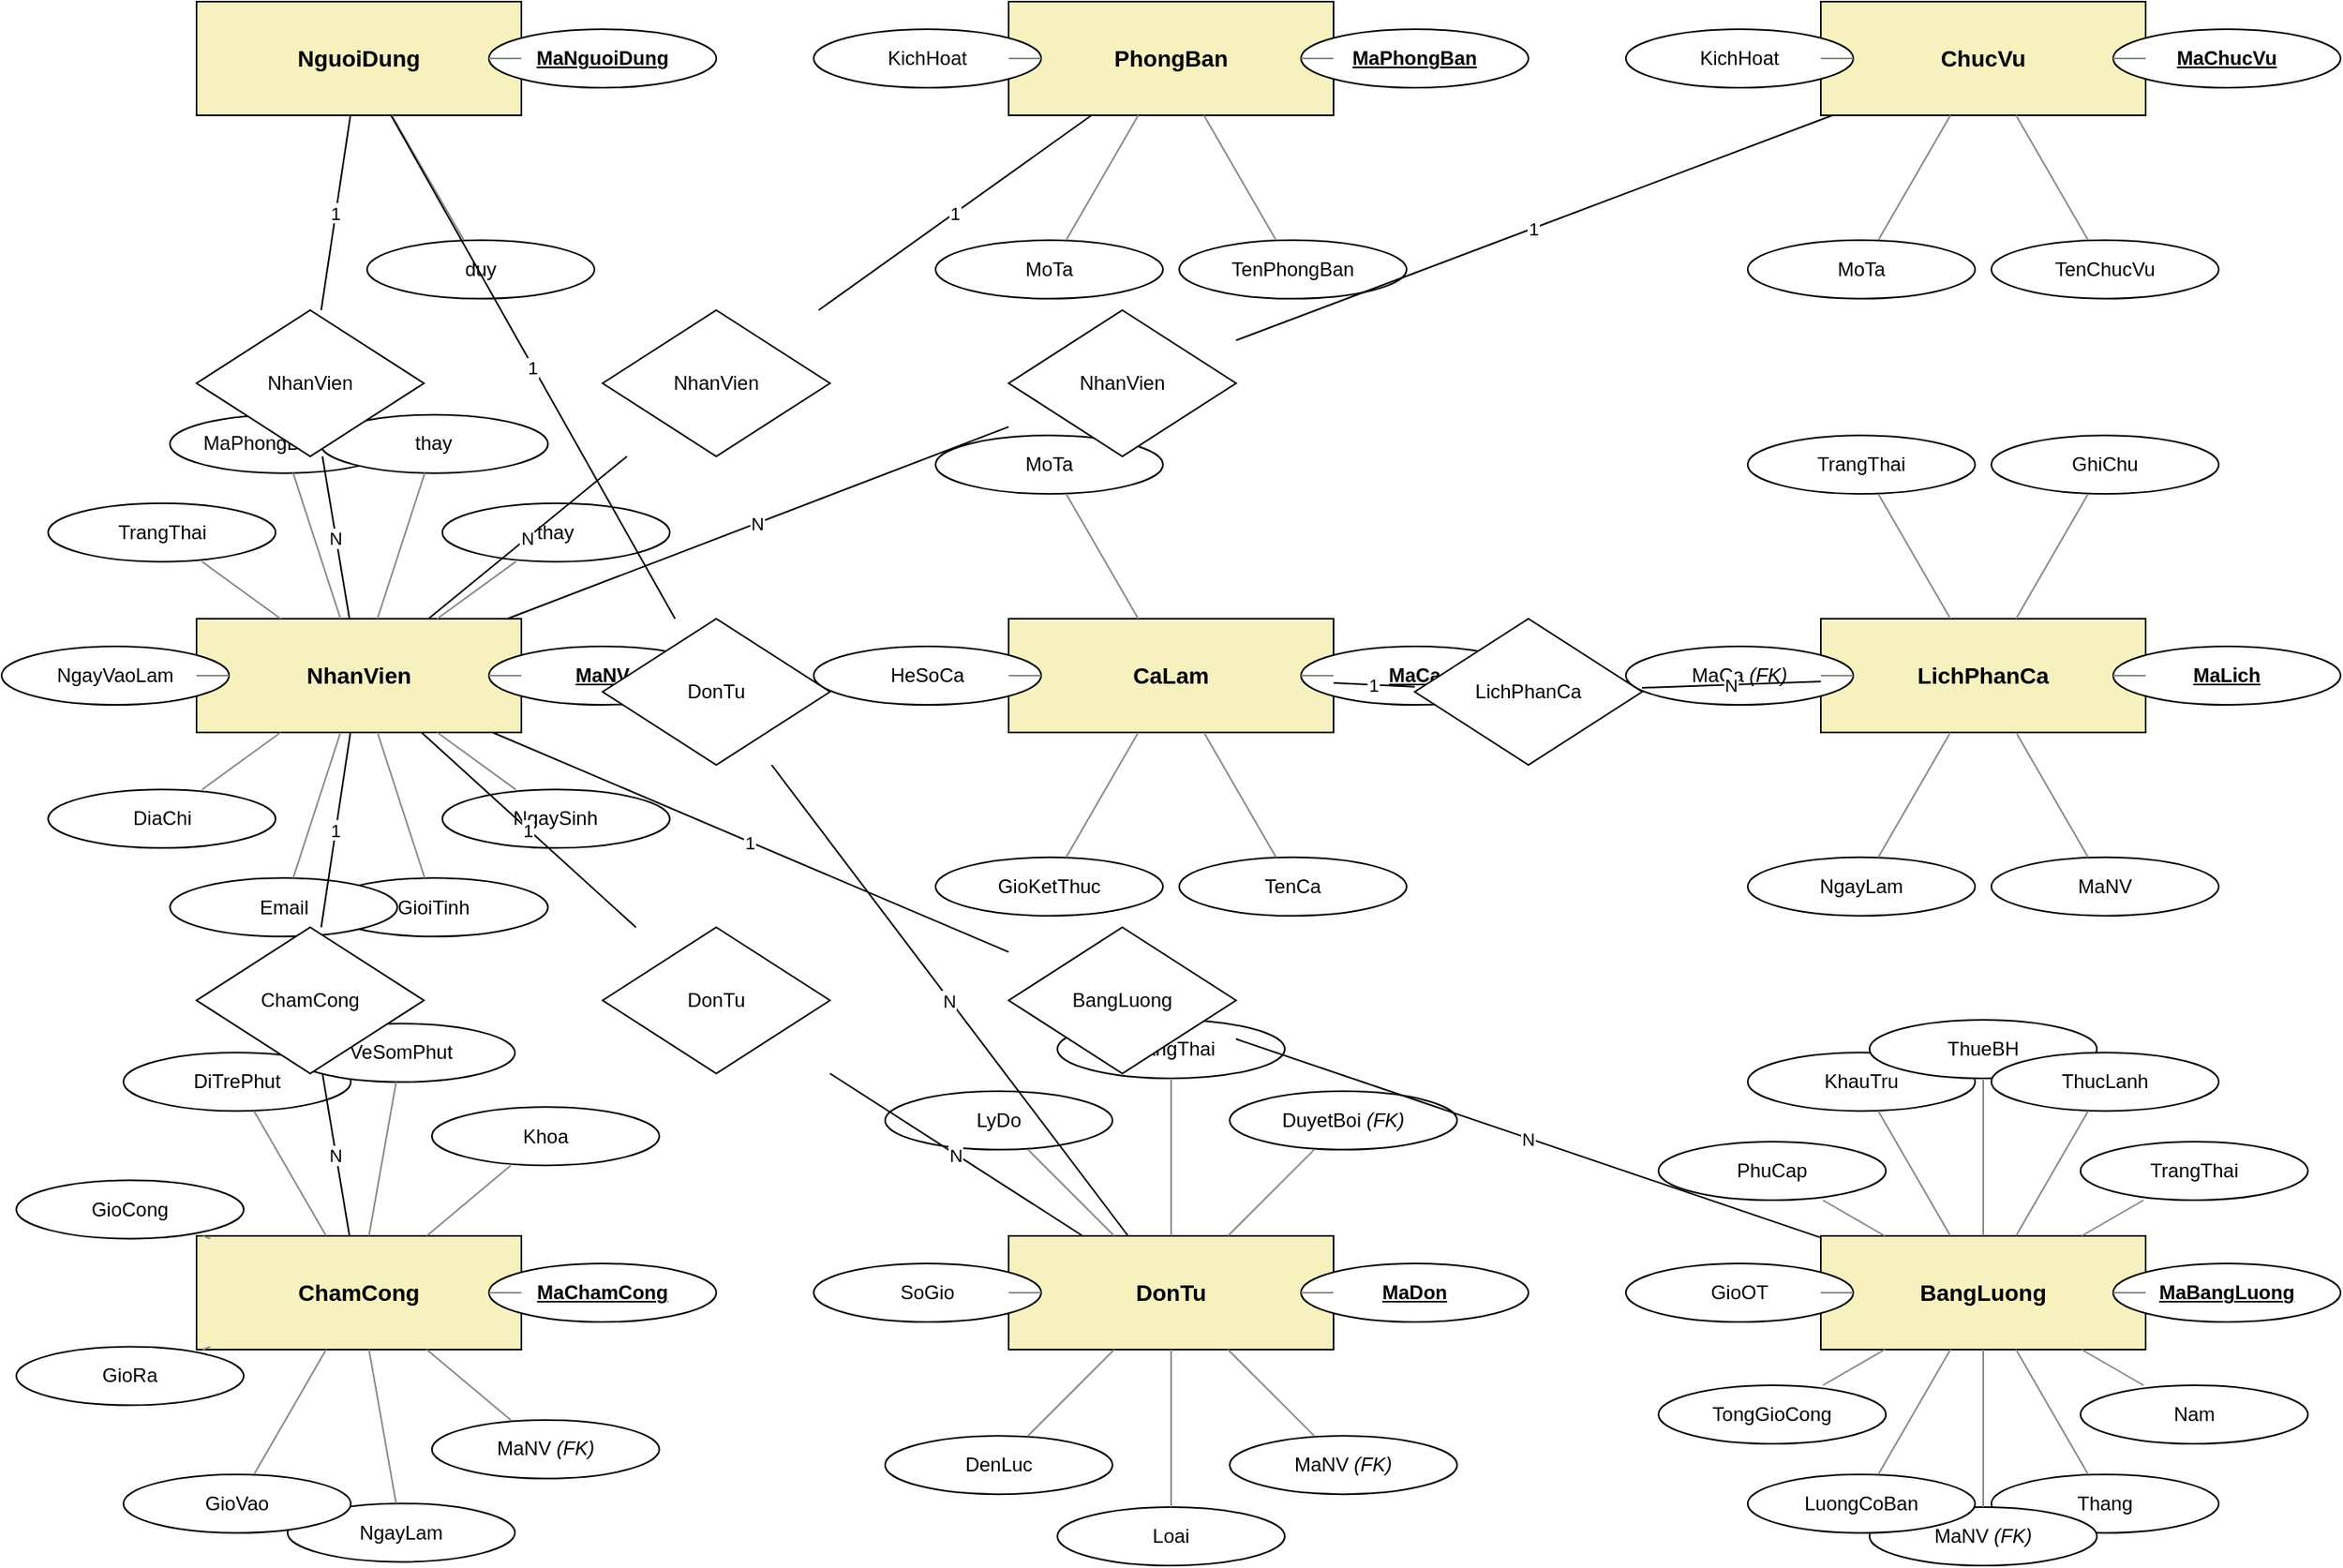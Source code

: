 <?xml version="1.0" encoding="utf-8"?>
<mxfile>
  <diagram name="Classic ERD (Labeled Relationships)">
    <mxGraphModel dx="1000" dy="1000" grid="1" gridSize="10" guides="1" tooltips="1" connect="1" arrows="1" fold="1" page="1" pageScale="1" pageWidth="1920" pageHeight="1080">
      <root>
        <mxCell id="0"/>
        <mxCell id="1" parent="0"/>
        <mxCell id="2" value="NguoiDung" style="shape=rectangle;rounded=0;whiteSpace=wrap;html=1;strokeColor=#000000;fillColor=#F7F1C0;fontSize=14;fontStyle=1;" vertex="1" parent="1">
          <mxGeometry x="120" y="120" width="200" height="70" as="geometry"/>
        </mxCell>
        <mxCell id="3" value="PhongBan" style="shape=rectangle;rounded=0;whiteSpace=wrap;html=1;strokeColor=#000000;fillColor=#F7F1C0;fontSize=14;fontStyle=1;" vertex="1" parent="1">
          <mxGeometry x="620" y="120" width="200" height="70" as="geometry"/>
        </mxCell>
        <mxCell id="4" value="ChucVu" style="shape=rectangle;rounded=0;whiteSpace=wrap;html=1;strokeColor=#000000;fillColor=#F7F1C0;fontSize=14;fontStyle=1;" vertex="1" parent="1">
          <mxGeometry x="1120" y="120" width="200" height="70" as="geometry"/>
        </mxCell>
        <mxCell id="5" value="NhanVien" style="shape=rectangle;rounded=0;whiteSpace=wrap;html=1;strokeColor=#000000;fillColor=#F7F1C0;fontSize=14;fontStyle=1;" vertex="1" parent="1">
          <mxGeometry x="120" y="500" width="200" height="70" as="geometry"/>
        </mxCell>
        <mxCell id="6" value="CaLam" style="shape=rectangle;rounded=0;whiteSpace=wrap;html=1;strokeColor=#000000;fillColor=#F7F1C0;fontSize=14;fontStyle=1;" vertex="1" parent="1">
          <mxGeometry x="620" y="500" width="200" height="70" as="geometry"/>
        </mxCell>
        <mxCell id="7" value="LichPhanCa" style="shape=rectangle;rounded=0;whiteSpace=wrap;html=1;strokeColor=#000000;fillColor=#F7F1C0;fontSize=14;fontStyle=1;" vertex="1" parent="1">
          <mxGeometry x="1120" y="500" width="200" height="70" as="geometry"/>
        </mxCell>
        <mxCell id="8" value="ChamCong" style="shape=rectangle;rounded=0;whiteSpace=wrap;html=1;strokeColor=#000000;fillColor=#F7F1C0;fontSize=14;fontStyle=1;" vertex="1" parent="1">
          <mxGeometry x="120" y="880" width="200" height="70" as="geometry"/>
        </mxCell>
        <mxCell id="9" value="DonTu" style="shape=rectangle;rounded=0;whiteSpace=wrap;html=1;strokeColor=#000000;fillColor=#F7F1C0;fontSize=14;fontStyle=1;" vertex="1" parent="1">
          <mxGeometry x="620" y="880" width="200" height="70" as="geometry"/>
        </mxCell>
        <mxCell id="10" value="BangLuong" style="shape=rectangle;rounded=0;whiteSpace=wrap;html=1;strokeColor=#000000;fillColor=#F7F1C0;fontSize=14;fontStyle=1;" vertex="1" parent="1">
          <mxGeometry x="1120" y="880" width="200" height="70" as="geometry"/>
        </mxCell>
        <mxCell id="11" value="&lt;u&gt;&lt;b&gt;MaNguoiDung&lt;/b&gt;&lt;/u&gt;" style="shape=ellipse;whiteSpace=wrap;html=1;strokeColor=#000000;fillColor=#FFFFFF;fontSize=12;" vertex="1" parent="1">
          <mxGeometry x="300.0" y="137.0" width="140" height="36" as="geometry"/>
        </mxCell>
        <mxCell id="12" value="" style="endArrow=none;strokeColor=#888888;" edge="1" parent="1" source="11" target="2">
          <mxGeometry relative="1" as="geometry"/>
        </mxCell>
        <mxCell id="13" value="duy" style="shape=ellipse;whiteSpace=wrap;html=1;strokeColor=#000000;fillColor=#FFFFFF;fontSize=12;" vertex="1" parent="1">
          <mxGeometry x="225.0" y="266.904" width="140" height="36" as="geometry"/>
        </mxCell>
        <mxCell id="14" value="" style="endArrow=none;strokeColor=#888888;" edge="1" parent="1" source="13" target="2">
          <mxGeometry relative="1" as="geometry"/>
        </mxCell>
        <mxCell id="15" value="&lt;u&gt;&lt;b&gt;MaPhongBan&lt;/b&gt;&lt;/u&gt;" style="shape=ellipse;whiteSpace=wrap;html=1;strokeColor=#000000;fillColor=#FFFFFF;fontSize=12;" vertex="1" parent="1">
          <mxGeometry x="800.0" y="137.0" width="140" height="36" as="geometry"/>
        </mxCell>
        <mxCell id="16" value="" style="endArrow=none;strokeColor=#888888;" edge="1" parent="1" source="15" target="3">
          <mxGeometry relative="1" as="geometry"/>
        </mxCell>
        <mxCell id="17" value="TenPhongBan" style="shape=ellipse;whiteSpace=wrap;html=1;strokeColor=#000000;fillColor=#FFFFFF;fontSize=12;" vertex="1" parent="1">
          <mxGeometry x="725.0" y="266.904" width="140" height="36" as="geometry"/>
        </mxCell>
        <mxCell id="18" value="" style="endArrow=none;strokeColor=#888888;" edge="1" parent="1" source="17" target="3">
          <mxGeometry relative="1" as="geometry"/>
        </mxCell>
        <mxCell id="19" value="MoTa" style="shape=ellipse;whiteSpace=wrap;html=1;strokeColor=#000000;fillColor=#FFFFFF;fontSize=12;" vertex="1" parent="1">
          <mxGeometry x="575.0" y="266.904" width="140" height="36" as="geometry"/>
        </mxCell>
        <mxCell id="20" value="" style="endArrow=none;strokeColor=#888888;" edge="1" parent="1" source="19" target="3">
          <mxGeometry relative="1" as="geometry"/>
        </mxCell>
        <mxCell id="21" value="KichHoat" style="shape=ellipse;whiteSpace=wrap;html=1;strokeColor=#000000;fillColor=#FFFFFF;fontSize=12;" vertex="1" parent="1">
          <mxGeometry x="500.0" y="137.0" width="140" height="36" as="geometry"/>
        </mxCell>
        <mxCell id="22" value="" style="endArrow=none;strokeColor=#888888;" edge="1" parent="1" source="21" target="3">
          <mxGeometry relative="1" as="geometry"/>
        </mxCell>
        <mxCell id="23" value="&lt;u&gt;&lt;b&gt;MaChucVu&lt;/b&gt;&lt;/u&gt;" style="shape=ellipse;whiteSpace=wrap;html=1;strokeColor=#000000;fillColor=#FFFFFF;fontSize=12;" vertex="1" parent="1">
          <mxGeometry x="1300.0" y="137.0" width="140" height="36" as="geometry"/>
        </mxCell>
        <mxCell id="24" value="" style="endArrow=none;strokeColor=#888888;" edge="1" parent="1" source="23" target="4">
          <mxGeometry relative="1" as="geometry"/>
        </mxCell>
        <mxCell id="25" value="TenChucVu" style="shape=ellipse;whiteSpace=wrap;html=1;strokeColor=#000000;fillColor=#FFFFFF;fontSize=12;" vertex="1" parent="1">
          <mxGeometry x="1225.0" y="266.904" width="140" height="36" as="geometry"/>
        </mxCell>
        <mxCell id="26" value="" style="endArrow=none;strokeColor=#888888;" edge="1" parent="1" source="25" target="4">
          <mxGeometry relative="1" as="geometry"/>
        </mxCell>
        <mxCell id="27" value="MoTa" style="shape=ellipse;whiteSpace=wrap;html=1;strokeColor=#000000;fillColor=#FFFFFF;fontSize=12;" vertex="1" parent="1">
          <mxGeometry x="1075.0" y="266.904" width="140" height="36" as="geometry"/>
        </mxCell>
        <mxCell id="28" value="" style="endArrow=none;strokeColor=#888888;" edge="1" parent="1" source="27" target="4">
          <mxGeometry relative="1" as="geometry"/>
        </mxCell>
        <mxCell id="29" value="KichHoat" style="shape=ellipse;whiteSpace=wrap;html=1;strokeColor=#000000;fillColor=#FFFFFF;fontSize=12;" vertex="1" parent="1">
          <mxGeometry x="1000.0" y="137.0" width="140" height="36" as="geometry"/>
        </mxCell>
        <mxCell id="30" value="" style="endArrow=none;strokeColor=#888888;" edge="1" parent="1" source="29" target="4">
          <mxGeometry relative="1" as="geometry"/>
        </mxCell>
        <mxCell id="31" value="&lt;u&gt;&lt;b&gt;MaNV&lt;/b&gt;&lt;/u&gt;" style="shape=ellipse;whiteSpace=wrap;html=1;strokeColor=#000000;fillColor=#FFFFFF;fontSize=12;" vertex="1" parent="1">
          <mxGeometry x="300.0" y="517.0" width="140" height="36" as="geometry"/>
        </mxCell>
        <mxCell id="32" value="" style="endArrow=none;strokeColor=#888888;" edge="1" parent="1" source="31" target="5">
          <mxGeometry relative="1" as="geometry"/>
        </mxCell>
        <mxCell id="33" value="NgaySinh" style="shape=ellipse;whiteSpace=wrap;html=1;strokeColor=#000000;fillColor=#FFFFFF;fontSize=12;" vertex="1" parent="1">
          <mxGeometry x="271.353" y="605.168" width="140" height="36" as="geometry"/>
        </mxCell>
        <mxCell id="34" value="" style="endArrow=none;strokeColor=#888888;" edge="1" parent="1" source="33" target="5">
          <mxGeometry relative="1" as="geometry"/>
        </mxCell>
        <mxCell id="35" value="GioiTinh" style="shape=ellipse;whiteSpace=wrap;html=1;strokeColor=#000000;fillColor=#FFFFFF;fontSize=12;" vertex="1" parent="1">
          <mxGeometry x="196.353" y="659.658" width="140" height="36" as="geometry"/>
        </mxCell>
        <mxCell id="36" value="" style="endArrow=none;strokeColor=#888888;" edge="1" parent="1" source="35" target="5">
          <mxGeometry relative="1" as="geometry"/>
        </mxCell>
        <mxCell id="37" value="Email" style="shape=ellipse;whiteSpace=wrap;html=1;strokeColor=#000000;fillColor=#FFFFFF;fontSize=12;" vertex="1" parent="1">
          <mxGeometry x="103.647" y="659.658" width="140" height="36" as="geometry"/>
        </mxCell>
        <mxCell id="38" value="" style="endArrow=none;strokeColor=#888888;" edge="1" parent="1" source="37" target="5">
          <mxGeometry relative="1" as="geometry"/>
        </mxCell>
        <mxCell id="39" value="DiaChi" style="shape=ellipse;whiteSpace=wrap;html=1;strokeColor=#000000;fillColor=#FFFFFF;fontSize=12;" vertex="1" parent="1">
          <mxGeometry x="28.647" y="605.168" width="140" height="36" as="geometry"/>
        </mxCell>
        <mxCell id="40" value="" style="endArrow=none;strokeColor=#888888;" edge="1" parent="1" source="39" target="5">
          <mxGeometry relative="1" as="geometry"/>
        </mxCell>
        <mxCell id="41" value="NgayVaoLam" style="shape=ellipse;whiteSpace=wrap;html=1;strokeColor=#000000;fillColor=#FFFFFF;fontSize=12;" vertex="1" parent="1">
          <mxGeometry x="0.0" y="517.0" width="140" height="36" as="geometry"/>
        </mxCell>
        <mxCell id="42" value="" style="endArrow=none;strokeColor=#888888;" edge="1" parent="1" source="41" target="5">
          <mxGeometry relative="1" as="geometry"/>
        </mxCell>
        <mxCell id="43" value="TrangThai" style="shape=ellipse;whiteSpace=wrap;html=1;strokeColor=#000000;fillColor=#FFFFFF;fontSize=12;" vertex="1" parent="1">
          <mxGeometry x="28.647" y="428.832" width="140" height="36" as="geometry"/>
        </mxCell>
        <mxCell id="44" value="" style="endArrow=none;strokeColor=#888888;" edge="1" parent="1" source="43" target="5">
          <mxGeometry relative="1" as="geometry"/>
        </mxCell>
        <mxCell id="45" value="MaPhongBan &lt;i&gt;(FK)&lt;/i&gt;" style="shape=ellipse;whiteSpace=wrap;html=1;strokeColor=#000000;fillColor=#FFFFFF;fontSize=12;" vertex="1" parent="1">
          <mxGeometry x="103.647" y="374.342" width="140" height="36" as="geometry"/>
        </mxCell>
        <mxCell id="46" value="" style="endArrow=none;strokeColor=#888888;" edge="1" parent="1" source="45" target="5">
          <mxGeometry relative="1" as="geometry"/>
        </mxCell>
        <mxCell id="47" value="thay" style="shape=ellipse;whiteSpace=wrap;html=1;strokeColor=#000000;fillColor=#FFFFFF;fontSize=12;" vertex="1" parent="1">
          <mxGeometry x="196.353" y="374.342" width="140" height="36" as="geometry"/>
        </mxCell>
        <mxCell id="48" value="" style="endArrow=none;strokeColor=#888888;" edge="1" parent="1" source="47" target="5">
          <mxGeometry relative="1" as="geometry"/>
        </mxCell>
        <mxCell id="49" value="thay" style="shape=ellipse;whiteSpace=wrap;html=1;strokeColor=#000000;fillColor=#FFFFFF;fontSize=12;" vertex="1" parent="1">
          <mxGeometry x="271.353" y="428.832" width="140" height="36" as="geometry"/>
        </mxCell>
        <mxCell id="50" value="" style="endArrow=none;strokeColor=#888888;" edge="1" parent="1" source="49" target="5">
          <mxGeometry relative="1" as="geometry"/>
        </mxCell>
        <mxCell id="51" value="&lt;u&gt;&lt;b&gt;MaCa&lt;/b&gt;&lt;/u&gt;" style="shape=ellipse;whiteSpace=wrap;html=1;strokeColor=#000000;fillColor=#FFFFFF;fontSize=12;" vertex="1" parent="1">
          <mxGeometry x="800.0" y="517.0" width="140" height="36" as="geometry"/>
        </mxCell>
        <mxCell id="52" value="" style="endArrow=none;strokeColor=#888888;" edge="1" parent="1" source="51" target="6">
          <mxGeometry relative="1" as="geometry"/>
        </mxCell>
        <mxCell id="53" value="TenCa" style="shape=ellipse;whiteSpace=wrap;html=1;strokeColor=#000000;fillColor=#FFFFFF;fontSize=12;" vertex="1" parent="1">
          <mxGeometry x="725.0" y="646.904" width="140" height="36" as="geometry"/>
        </mxCell>
        <mxCell id="54" value="" style="endArrow=none;strokeColor=#888888;" edge="1" parent="1" source="53" target="6">
          <mxGeometry relative="1" as="geometry"/>
        </mxCell>
        <mxCell id="55" value="GioKetThuc" style="shape=ellipse;whiteSpace=wrap;html=1;strokeColor=#000000;fillColor=#FFFFFF;fontSize=12;" vertex="1" parent="1">
          <mxGeometry x="575.0" y="646.904" width="140" height="36" as="geometry"/>
        </mxCell>
        <mxCell id="56" value="" style="endArrow=none;strokeColor=#888888;" edge="1" parent="1" source="55" target="6">
          <mxGeometry relative="1" as="geometry"/>
        </mxCell>
        <mxCell id="57" value="HeSoCa" style="shape=ellipse;whiteSpace=wrap;html=1;strokeColor=#000000;fillColor=#FFFFFF;fontSize=12;" vertex="1" parent="1">
          <mxGeometry x="500.0" y="517.0" width="140" height="36" as="geometry"/>
        </mxCell>
        <mxCell id="58" value="" style="endArrow=none;strokeColor=#888888;" edge="1" parent="1" source="57" target="6">
          <mxGeometry relative="1" as="geometry"/>
        </mxCell>
        <mxCell id="59" value="MoTa" style="shape=ellipse;whiteSpace=wrap;html=1;strokeColor=#000000;fillColor=#FFFFFF;fontSize=12;" vertex="1" parent="1">
          <mxGeometry x="575.0" y="387.096" width="140" height="36" as="geometry"/>
        </mxCell>
        <mxCell id="60" value="" style="endArrow=none;strokeColor=#888888;" edge="1" parent="1" source="59" target="6">
          <mxGeometry relative="1" as="geometry"/>
        </mxCell>
        <mxCell id="61" value="&lt;u&gt;&lt;b&gt;MaLich&lt;/b&gt;&lt;/u&gt;" style="shape=ellipse;whiteSpace=wrap;html=1;strokeColor=#000000;fillColor=#FFFFFF;fontSize=12;" vertex="1" parent="1">
          <mxGeometry x="1300.0" y="517.0" width="140" height="36" as="geometry"/>
        </mxCell>
        <mxCell id="62" value="" style="endArrow=none;strokeColor=#888888;" edge="1" parent="1" source="61" target="7">
          <mxGeometry relative="1" as="geometry"/>
        </mxCell>
        <mxCell id="63" value="MaNV" style="shape=ellipse;whiteSpace=wrap;html=1;strokeColor=#000000;fillColor=#FFFFFF;fontSize=12;" vertex="1" parent="1">
          <mxGeometry x="1225.0" y="646.904" width="140" height="36" as="geometry"/>
        </mxCell>
        <mxCell id="64" value="" style="endArrow=none;strokeColor=#888888;" edge="1" parent="1" source="63" target="7">
          <mxGeometry relative="1" as="geometry"/>
        </mxCell>
        <mxCell id="65" value="NgayLam" style="shape=ellipse;whiteSpace=wrap;html=1;strokeColor=#000000;fillColor=#FFFFFF;fontSize=12;" vertex="1" parent="1">
          <mxGeometry x="1075.0" y="646.904" width="140" height="36" as="geometry"/>
        </mxCell>
        <mxCell id="66" value="" style="endArrow=none;strokeColor=#888888;" edge="1" parent="1" source="65" target="7">
          <mxGeometry relative="1" as="geometry"/>
        </mxCell>
        <mxCell id="67" value="MaCa &lt;i&gt;(FK)&lt;/i&gt;" style="shape=ellipse;whiteSpace=wrap;html=1;strokeColor=#000000;fillColor=#FFFFFF;fontSize=12;" vertex="1" parent="1">
          <mxGeometry x="1000.0" y="517.0" width="140" height="36" as="geometry"/>
        </mxCell>
        <mxCell id="68" value="" style="endArrow=none;strokeColor=#888888;" edge="1" parent="1" source="67" target="7">
          <mxGeometry relative="1" as="geometry"/>
        </mxCell>
        <mxCell id="69" value="TrangThai" style="shape=ellipse;whiteSpace=wrap;html=1;strokeColor=#000000;fillColor=#FFFFFF;fontSize=12;" vertex="1" parent="1">
          <mxGeometry x="1075.0" y="387.096" width="140" height="36" as="geometry"/>
        </mxCell>
        <mxCell id="70" value="" style="endArrow=none;strokeColor=#888888;" edge="1" parent="1" source="69" target="7">
          <mxGeometry relative="1" as="geometry"/>
        </mxCell>
        <mxCell id="71" value="GhiChu" style="shape=ellipse;whiteSpace=wrap;html=1;strokeColor=#000000;fillColor=#FFFFFF;fontSize=12;" vertex="1" parent="1">
          <mxGeometry x="1225.0" y="387.096" width="140" height="36" as="geometry"/>
        </mxCell>
        <mxCell id="72" value="" style="endArrow=none;strokeColor=#888888;" edge="1" parent="1" source="71" target="7">
          <mxGeometry relative="1" as="geometry"/>
        </mxCell>
        <mxCell id="73" value="&lt;u&gt;&lt;b&gt;MaChamCong&lt;/b&gt;&lt;/u&gt;" style="shape=ellipse;whiteSpace=wrap;html=1;strokeColor=#000000;fillColor=#FFFFFF;fontSize=12;" vertex="1" parent="1">
          <mxGeometry x="300.0" y="897.0" width="140" height="36" as="geometry"/>
        </mxCell>
        <mxCell id="74" value="" style="endArrow=none;strokeColor=#888888;" edge="1" parent="1" source="73" target="8">
          <mxGeometry relative="1" as="geometry"/>
        </mxCell>
        <mxCell id="75" value="MaNV &lt;i&gt;(FK)&lt;/i&gt;" style="shape=ellipse;whiteSpace=wrap;html=1;strokeColor=#000000;fillColor=#FFFFFF;fontSize=12;" vertex="1" parent="1">
          <mxGeometry x="264.907" y="993.418" width="140" height="36" as="geometry"/>
        </mxCell>
        <mxCell id="76" value="" style="endArrow=none;strokeColor=#888888;" edge="1" parent="1" source="75" target="8">
          <mxGeometry relative="1" as="geometry"/>
        </mxCell>
        <mxCell id="77" value="NgayLam" style="shape=ellipse;whiteSpace=wrap;html=1;strokeColor=#000000;fillColor=#FFFFFF;fontSize=12;" vertex="1" parent="1">
          <mxGeometry x="176.047" y="1044.721" width="140" height="36" as="geometry"/>
        </mxCell>
        <mxCell id="78" value="" style="endArrow=none;strokeColor=#888888;" edge="1" parent="1" source="77" target="8">
          <mxGeometry relative="1" as="geometry"/>
        </mxCell>
        <mxCell id="79" value="GioVao" style="shape=ellipse;whiteSpace=wrap;html=1;strokeColor=#000000;fillColor=#FFFFFF;fontSize=12;" vertex="1" parent="1">
          <mxGeometry x="75.0" y="1026.904" width="140" height="36" as="geometry"/>
        </mxCell>
        <mxCell id="80" value="" style="endArrow=none;strokeColor=#888888;" edge="1" parent="1" source="79" target="8">
          <mxGeometry relative="1" as="geometry"/>
        </mxCell>
        <mxCell id="81" value="GioRa" style="shape=ellipse;whiteSpace=wrap;html=1;strokeColor=#000000;fillColor=#FFFFFF;fontSize=12;" vertex="1" parent="1">
          <mxGeometry x="9.046" y="948.303" width="140" height="36" as="geometry"/>
        </mxCell>
        <mxCell id="82" value="" style="endArrow=none;strokeColor=#888888;" edge="1" parent="1" source="81" target="8">
          <mxGeometry relative="1" as="geometry"/>
        </mxCell>
        <mxCell id="83" value="GioCong" style="shape=ellipse;whiteSpace=wrap;html=1;strokeColor=#000000;fillColor=#FFFFFF;fontSize=12;" vertex="1" parent="1">
          <mxGeometry x="9.046" y="845.697" width="140" height="36" as="geometry"/>
        </mxCell>
        <mxCell id="84" value="" style="endArrow=none;strokeColor=#888888;" edge="1" parent="1" source="83" target="8">
          <mxGeometry relative="1" as="geometry"/>
        </mxCell>
        <mxCell id="85" value="DiTrePhut" style="shape=ellipse;whiteSpace=wrap;html=1;strokeColor=#000000;fillColor=#FFFFFF;fontSize=12;" vertex="1" parent="1">
          <mxGeometry x="75.0" y="767.096" width="140" height="36" as="geometry"/>
        </mxCell>
        <mxCell id="86" value="" style="endArrow=none;strokeColor=#888888;" edge="1" parent="1" source="85" target="8">
          <mxGeometry relative="1" as="geometry"/>
        </mxCell>
        <mxCell id="87" value="VeSomPhut" style="shape=ellipse;whiteSpace=wrap;html=1;strokeColor=#000000;fillColor=#FFFFFF;fontSize=12;" vertex="1" parent="1">
          <mxGeometry x="176.047" y="749.279" width="140" height="36" as="geometry"/>
        </mxCell>
        <mxCell id="88" value="" style="endArrow=none;strokeColor=#888888;" edge="1" parent="1" source="87" target="8">
          <mxGeometry relative="1" as="geometry"/>
        </mxCell>
        <mxCell id="89" value="Khoa" style="shape=ellipse;whiteSpace=wrap;html=1;strokeColor=#000000;fillColor=#FFFFFF;fontSize=12;" vertex="1" parent="1">
          <mxGeometry x="264.907" y="800.582" width="140" height="36" as="geometry"/>
        </mxCell>
        <mxCell id="90" value="" style="endArrow=none;strokeColor=#888888;" edge="1" parent="1" source="89" target="8">
          <mxGeometry relative="1" as="geometry"/>
        </mxCell>
        <mxCell id="91" value="&lt;u&gt;&lt;b&gt;MaDon&lt;/b&gt;&lt;/u&gt;" style="shape=ellipse;whiteSpace=wrap;html=1;strokeColor=#000000;fillColor=#FFFFFF;fontSize=12;" vertex="1" parent="1">
          <mxGeometry x="800.0" y="897.0" width="140" height="36" as="geometry"/>
        </mxCell>
        <mxCell id="92" value="" style="endArrow=none;strokeColor=#888888;" edge="1" parent="1" source="91" target="9">
          <mxGeometry relative="1" as="geometry"/>
        </mxCell>
        <mxCell id="93" value="MaNV &lt;i&gt;(FK)&lt;/i&gt;" style="shape=ellipse;whiteSpace=wrap;html=1;strokeColor=#000000;fillColor=#FFFFFF;fontSize=12;" vertex="1" parent="1">
          <mxGeometry x="756.066" y="1003.066" width="140" height="36" as="geometry"/>
        </mxCell>
        <mxCell id="94" value="" style="endArrow=none;strokeColor=#888888;" edge="1" parent="1" source="93" target="9">
          <mxGeometry relative="1" as="geometry"/>
        </mxCell>
        <mxCell id="95" value="Loai" style="shape=ellipse;whiteSpace=wrap;html=1;strokeColor=#000000;fillColor=#FFFFFF;fontSize=12;" vertex="1" parent="1">
          <mxGeometry x="650.0" y="1047.0" width="140" height="36" as="geometry"/>
        </mxCell>
        <mxCell id="96" value="" style="endArrow=none;strokeColor=#888888;" edge="1" parent="1" source="95" target="9">
          <mxGeometry relative="1" as="geometry"/>
        </mxCell>
        <mxCell id="97" value="DenLuc" style="shape=ellipse;whiteSpace=wrap;html=1;strokeColor=#000000;fillColor=#FFFFFF;fontSize=12;" vertex="1" parent="1">
          <mxGeometry x="543.934" y="1003.066" width="140" height="36" as="geometry"/>
        </mxCell>
        <mxCell id="98" value="" style="endArrow=none;strokeColor=#888888;" edge="1" parent="1" source="97" target="9">
          <mxGeometry relative="1" as="geometry"/>
        </mxCell>
        <mxCell id="99" value="SoGio" style="shape=ellipse;whiteSpace=wrap;html=1;strokeColor=#000000;fillColor=#FFFFFF;fontSize=12;" vertex="1" parent="1">
          <mxGeometry x="500.0" y="897.0" width="140" height="36" as="geometry"/>
        </mxCell>
        <mxCell id="100" value="" style="endArrow=none;strokeColor=#888888;" edge="1" parent="1" source="99" target="9">
          <mxGeometry relative="1" as="geometry"/>
        </mxCell>
        <mxCell id="101" value="LyDo" style="shape=ellipse;whiteSpace=wrap;html=1;strokeColor=#000000;fillColor=#FFFFFF;fontSize=12;" vertex="1" parent="1">
          <mxGeometry x="543.934" y="790.934" width="140" height="36" as="geometry"/>
        </mxCell>
        <mxCell id="102" value="" style="endArrow=none;strokeColor=#888888;" edge="1" parent="1" source="101" target="9">
          <mxGeometry relative="1" as="geometry"/>
        </mxCell>
        <mxCell id="103" value="TrangThai" style="shape=ellipse;whiteSpace=wrap;html=1;strokeColor=#000000;fillColor=#FFFFFF;fontSize=12;" vertex="1" parent="1">
          <mxGeometry x="650.0" y="747.0" width="140" height="36" as="geometry"/>
        </mxCell>
        <mxCell id="104" value="" style="endArrow=none;strokeColor=#888888;" edge="1" parent="1" source="103" target="9">
          <mxGeometry relative="1" as="geometry"/>
        </mxCell>
        <mxCell id="105" value="DuyetBoi &lt;i&gt;(FK)&lt;/i&gt;" style="shape=ellipse;whiteSpace=wrap;html=1;strokeColor=#000000;fillColor=#FFFFFF;fontSize=12;" vertex="1" parent="1">
          <mxGeometry x="756.066" y="790.934" width="140" height="36" as="geometry"/>
        </mxCell>
        <mxCell id="106" value="" style="endArrow=none;strokeColor=#888888;" edge="1" parent="1" source="105" target="9">
          <mxGeometry relative="1" as="geometry"/>
        </mxCell>
        <mxCell id="107" value="&lt;u&gt;&lt;b&gt;MaBangLuong&lt;/b&gt;&lt;/u&gt;" style="shape=ellipse;whiteSpace=wrap;html=1;strokeColor=#000000;fillColor=#FFFFFF;fontSize=12;" vertex="1" parent="1">
          <mxGeometry x="1300.0" y="897.0" width="140" height="36" as="geometry"/>
        </mxCell>
        <mxCell id="108" value="" style="endArrow=none;strokeColor=#888888;" edge="1" parent="1" source="107" target="10">
          <mxGeometry relative="1" as="geometry"/>
        </mxCell>
        <mxCell id="109" value="Nam" style="shape=ellipse;whiteSpace=wrap;html=1;strokeColor=#000000;fillColor=#FFFFFF;fontSize=12;" vertex="1" parent="1">
          <mxGeometry x="1279.904" y="972.0" width="140" height="36" as="geometry"/>
        </mxCell>
        <mxCell id="110" value="" style="endArrow=none;strokeColor=#888888;" edge="1" parent="1" source="109" target="10">
          <mxGeometry relative="1" as="geometry"/>
        </mxCell>
        <mxCell id="111" value="Thang" style="shape=ellipse;whiteSpace=wrap;html=1;strokeColor=#000000;fillColor=#FFFFFF;fontSize=12;" vertex="1" parent="1">
          <mxGeometry x="1225.0" y="1026.904" width="140" height="36" as="geometry"/>
        </mxCell>
        <mxCell id="112" value="" style="endArrow=none;strokeColor=#888888;" edge="1" parent="1" source="111" target="10">
          <mxGeometry relative="1" as="geometry"/>
        </mxCell>
        <mxCell id="113" value="MaNV &lt;i&gt;(FK)&lt;/i&gt;" style="shape=ellipse;whiteSpace=wrap;html=1;strokeColor=#000000;fillColor=#FFFFFF;fontSize=12;" vertex="1" parent="1">
          <mxGeometry x="1150.0" y="1047.0" width="140" height="36" as="geometry"/>
        </mxCell>
        <mxCell id="114" value="" style="endArrow=none;strokeColor=#888888;" edge="1" parent="1" source="113" target="10">
          <mxGeometry relative="1" as="geometry"/>
        </mxCell>
        <mxCell id="115" value="LuongCoBan" style="shape=ellipse;whiteSpace=wrap;html=1;strokeColor=#000000;fillColor=#FFFFFF;fontSize=12;" vertex="1" parent="1">
          <mxGeometry x="1075.0" y="1026.904" width="140" height="36" as="geometry"/>
        </mxCell>
        <mxCell id="116" value="" style="endArrow=none;strokeColor=#888888;" edge="1" parent="1" source="115" target="10">
          <mxGeometry relative="1" as="geometry"/>
        </mxCell>
        <mxCell id="117" value="TongGioCong" style="shape=ellipse;whiteSpace=wrap;html=1;strokeColor=#000000;fillColor=#FFFFFF;fontSize=12;" vertex="1" parent="1">
          <mxGeometry x="1020.096" y="972.0" width="140" height="36" as="geometry"/>
        </mxCell>
        <mxCell id="118" value="" style="endArrow=none;strokeColor=#888888;" edge="1" parent="1" source="117" target="10">
          <mxGeometry relative="1" as="geometry"/>
        </mxCell>
        <mxCell id="119" value="GioOT" style="shape=ellipse;whiteSpace=wrap;html=1;strokeColor=#000000;fillColor=#FFFFFF;fontSize=12;" vertex="1" parent="1">
          <mxGeometry x="1000.0" y="897.0" width="140" height="36" as="geometry"/>
        </mxCell>
        <mxCell id="120" value="" style="endArrow=none;strokeColor=#888888;" edge="1" parent="1" source="119" target="10">
          <mxGeometry relative="1" as="geometry"/>
        </mxCell>
        <mxCell id="121" value="PhuCap" style="shape=ellipse;whiteSpace=wrap;html=1;strokeColor=#000000;fillColor=#FFFFFF;fontSize=12;" vertex="1" parent="1">
          <mxGeometry x="1020.096" y="822.0" width="140" height="36" as="geometry"/>
        </mxCell>
        <mxCell id="122" value="" style="endArrow=none;strokeColor=#888888;" edge="1" parent="1" source="121" target="10">
          <mxGeometry relative="1" as="geometry"/>
        </mxCell>
        <mxCell id="123" value="KhauTru" style="shape=ellipse;whiteSpace=wrap;html=1;strokeColor=#000000;fillColor=#FFFFFF;fontSize=12;" vertex="1" parent="1">
          <mxGeometry x="1075.0" y="767.096" width="140" height="36" as="geometry"/>
        </mxCell>
        <mxCell id="124" value="" style="endArrow=none;strokeColor=#888888;" edge="1" parent="1" source="123" target="10">
          <mxGeometry relative="1" as="geometry"/>
        </mxCell>
        <mxCell id="125" value="ThueBH" style="shape=ellipse;whiteSpace=wrap;html=1;strokeColor=#000000;fillColor=#FFFFFF;fontSize=12;" vertex="1" parent="1">
          <mxGeometry x="1150.0" y="747.0" width="140" height="36" as="geometry"/>
        </mxCell>
        <mxCell id="126" value="" style="endArrow=none;strokeColor=#888888;" edge="1" parent="1" source="125" target="10">
          <mxGeometry relative="1" as="geometry"/>
        </mxCell>
        <mxCell id="127" value="ThucLanh" style="shape=ellipse;whiteSpace=wrap;html=1;strokeColor=#000000;fillColor=#FFFFFF;fontSize=12;" vertex="1" parent="1">
          <mxGeometry x="1225.0" y="767.096" width="140" height="36" as="geometry"/>
        </mxCell>
        <mxCell id="128" value="" style="endArrow=none;strokeColor=#888888;" edge="1" parent="1" source="127" target="10">
          <mxGeometry relative="1" as="geometry"/>
        </mxCell>
        <mxCell id="129" value="TrangThai" style="shape=ellipse;whiteSpace=wrap;html=1;strokeColor=#000000;fillColor=#FFFFFF;fontSize=12;" vertex="1" parent="1">
          <mxGeometry x="1279.904" y="822.0" width="140" height="36" as="geometry"/>
        </mxCell>
        <mxCell id="130" value="" style="endArrow=none;strokeColor=#888888;" edge="1" parent="1" source="129" target="10">
          <mxGeometry relative="1" as="geometry"/>
        </mxCell>
        <mxCell id="131" value="NhanVien" style="shape=rhombus;whiteSpace=wrap;html=1;strokeColor=#000000;fillColor=#FFFFFF;fontSize=12;" vertex="1" parent="1">
          <mxGeometry x="120.0" y="310.0" width="140" height="90" as="geometry"/>
        </mxCell>
        <mxCell id="132" value="N" style="endArrow=none;strokeColor=#000000;" edge="1" parent="1" source="5" target="131">
          <mxGeometry relative="1" as="geometry"/>
        </mxCell>
        <mxCell id="133" value="1" style="endArrow=none;strokeColor=#000000;" edge="1" parent="1" source="2" target="131">
          <mxGeometry relative="1" as="geometry"/>
        </mxCell>
        <mxCell id="134" value="NhanVien" style="shape=rhombus;whiteSpace=wrap;html=1;strokeColor=#000000;fillColor=#FFFFFF;fontSize=12;" vertex="1" parent="1">
          <mxGeometry x="370.0" y="310.0" width="140" height="90" as="geometry"/>
        </mxCell>
        <mxCell id="135" value="N" style="endArrow=none;strokeColor=#000000;" edge="1" parent="1" source="5" target="134">
          <mxGeometry relative="1" as="geometry"/>
        </mxCell>
        <mxCell id="136" value="1" style="endArrow=none;strokeColor=#000000;" edge="1" parent="1" source="3" target="134">
          <mxGeometry relative="1" as="geometry"/>
        </mxCell>
        <mxCell id="137" value="NhanVien" style="shape=rhombus;whiteSpace=wrap;html=1;strokeColor=#000000;fillColor=#FFFFFF;fontSize=12;" vertex="1" parent="1">
          <mxGeometry x="620.0" y="310.0" width="140" height="90" as="geometry"/>
        </mxCell>
        <mxCell id="138" value="N" style="endArrow=none;strokeColor=#000000;" edge="1" parent="1" source="5" target="137">
          <mxGeometry relative="1" as="geometry"/>
        </mxCell>
        <mxCell id="139" value="1" style="endArrow=none;strokeColor=#000000;" edge="1" parent="1" source="4" target="137">
          <mxGeometry relative="1" as="geometry"/>
        </mxCell>
        <mxCell id="140" value="LichPhanCa" style="shape=rhombus;whiteSpace=wrap;html=1;strokeColor=#000000;fillColor=#FFFFFF;fontSize=12;" vertex="1" parent="1">
          <mxGeometry x="870.0" y="500.0" width="140" height="90" as="geometry"/>
        </mxCell>
        <mxCell id="141" value="N" style="endArrow=none;strokeColor=#000000;" edge="1" parent="1" source="7" target="140">
          <mxGeometry relative="1" as="geometry"/>
        </mxCell>
        <mxCell id="142" value="1" style="endArrow=none;strokeColor=#000000;" edge="1" parent="1" source="6" target="140">
          <mxGeometry relative="1" as="geometry"/>
        </mxCell>
        <mxCell id="143" value="ChamCong" style="shape=rhombus;whiteSpace=wrap;html=1;strokeColor=#000000;fillColor=#FFFFFF;fontSize=12;" vertex="1" parent="1">
          <mxGeometry x="120.0" y="690.0" width="140" height="90" as="geometry"/>
        </mxCell>
        <mxCell id="144" value="N" style="endArrow=none;strokeColor=#000000;" edge="1" parent="1" source="8" target="143">
          <mxGeometry relative="1" as="geometry"/>
        </mxCell>
        <mxCell id="145" value="1" style="endArrow=none;strokeColor=#000000;" edge="1" parent="1" source="5" target="143">
          <mxGeometry relative="1" as="geometry"/>
        </mxCell>
        <mxCell id="146" value="DonTu" style="shape=rhombus;whiteSpace=wrap;html=1;strokeColor=#000000;fillColor=#FFFFFF;fontSize=12;" vertex="1" parent="1">
          <mxGeometry x="370.0" y="690.0" width="140" height="90" as="geometry"/>
        </mxCell>
        <mxCell id="147" value="N" style="endArrow=none;strokeColor=#000000;" edge="1" parent="1" source="9" target="146">
          <mxGeometry relative="1" as="geometry"/>
        </mxCell>
        <mxCell id="148" value="1" style="endArrow=none;strokeColor=#000000;" edge="1" parent="1" source="5" target="146">
          <mxGeometry relative="1" as="geometry"/>
        </mxCell>
        <mxCell id="149" value="DonTu" style="shape=rhombus;whiteSpace=wrap;html=1;strokeColor=#000000;fillColor=#FFFFFF;fontSize=12;" vertex="1" parent="1">
          <mxGeometry x="370.0" y="500.0" width="140" height="90" as="geometry"/>
        </mxCell>
        <mxCell id="150" value="N" style="endArrow=none;strokeColor=#000000;" edge="1" parent="1" source="9" target="149">
          <mxGeometry relative="1" as="geometry"/>
        </mxCell>
        <mxCell id="151" value="1" style="endArrow=none;strokeColor=#000000;" edge="1" parent="1" source="2" target="149">
          <mxGeometry relative="1" as="geometry"/>
        </mxCell>
        <mxCell id="152" value="BangLuong" style="shape=rhombus;whiteSpace=wrap;html=1;strokeColor=#000000;fillColor=#FFFFFF;fontSize=12;" vertex="1" parent="1">
          <mxGeometry x="620.0" y="690.0" width="140" height="90" as="geometry"/>
        </mxCell>
        <mxCell id="153" value="N" style="endArrow=none;strokeColor=#000000;" edge="1" parent="1" source="10" target="152">
          <mxGeometry relative="1" as="geometry"/>
        </mxCell>
        <mxCell id="154" value="1" style="endArrow=none;strokeColor=#000000;" edge="1" parent="1" source="5" target="152">
          <mxGeometry relative="1" as="geometry"/>
        </mxCell>
      </root>
    </mxGraphModel>
  </diagram>
</mxfile>
